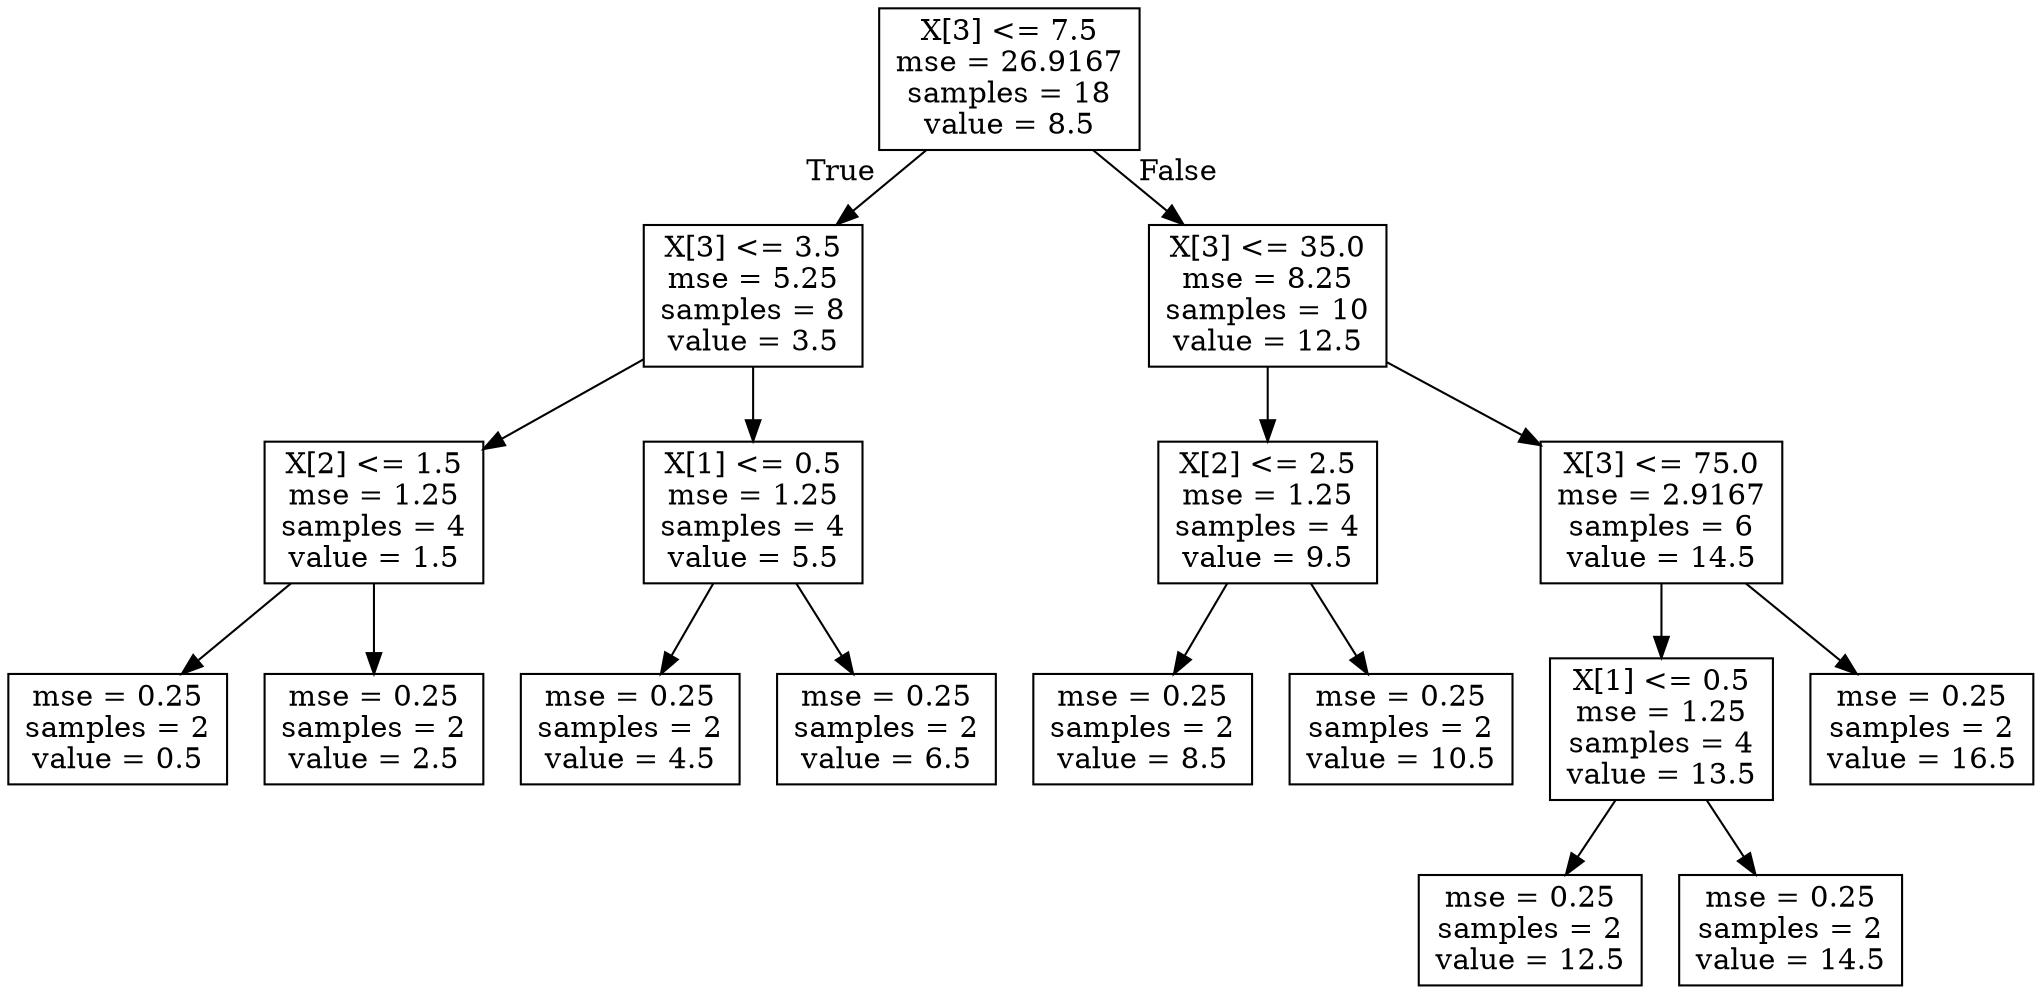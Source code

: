 digraph Tree {
node [shape=box] ;
0 [label="X[3] <= 7.5\nmse = 26.9167\nsamples = 18\nvalue = 8.5"] ;
1 [label="X[3] <= 3.5\nmse = 5.25\nsamples = 8\nvalue = 3.5"] ;
0 -> 1 [labeldistance=2.5, labelangle=45, headlabel="True"] ;
2 [label="X[2] <= 1.5\nmse = 1.25\nsamples = 4\nvalue = 1.5"] ;
1 -> 2 ;
3 [label="mse = 0.25\nsamples = 2\nvalue = 0.5"] ;
2 -> 3 ;
4 [label="mse = 0.25\nsamples = 2\nvalue = 2.5"] ;
2 -> 4 ;
5 [label="X[1] <= 0.5\nmse = 1.25\nsamples = 4\nvalue = 5.5"] ;
1 -> 5 ;
6 [label="mse = 0.25\nsamples = 2\nvalue = 4.5"] ;
5 -> 6 ;
7 [label="mse = 0.25\nsamples = 2\nvalue = 6.5"] ;
5 -> 7 ;
8 [label="X[3] <= 35.0\nmse = 8.25\nsamples = 10\nvalue = 12.5"] ;
0 -> 8 [labeldistance=2.5, labelangle=-45, headlabel="False"] ;
9 [label="X[2] <= 2.5\nmse = 1.25\nsamples = 4\nvalue = 9.5"] ;
8 -> 9 ;
10 [label="mse = 0.25\nsamples = 2\nvalue = 8.5"] ;
9 -> 10 ;
11 [label="mse = 0.25\nsamples = 2\nvalue = 10.5"] ;
9 -> 11 ;
12 [label="X[3] <= 75.0\nmse = 2.9167\nsamples = 6\nvalue = 14.5"] ;
8 -> 12 ;
13 [label="X[1] <= 0.5\nmse = 1.25\nsamples = 4\nvalue = 13.5"] ;
12 -> 13 ;
14 [label="mse = 0.25\nsamples = 2\nvalue = 12.5"] ;
13 -> 14 ;
15 [label="mse = 0.25\nsamples = 2\nvalue = 14.5"] ;
13 -> 15 ;
16 [label="mse = 0.25\nsamples = 2\nvalue = 16.5"] ;
12 -> 16 ;
}